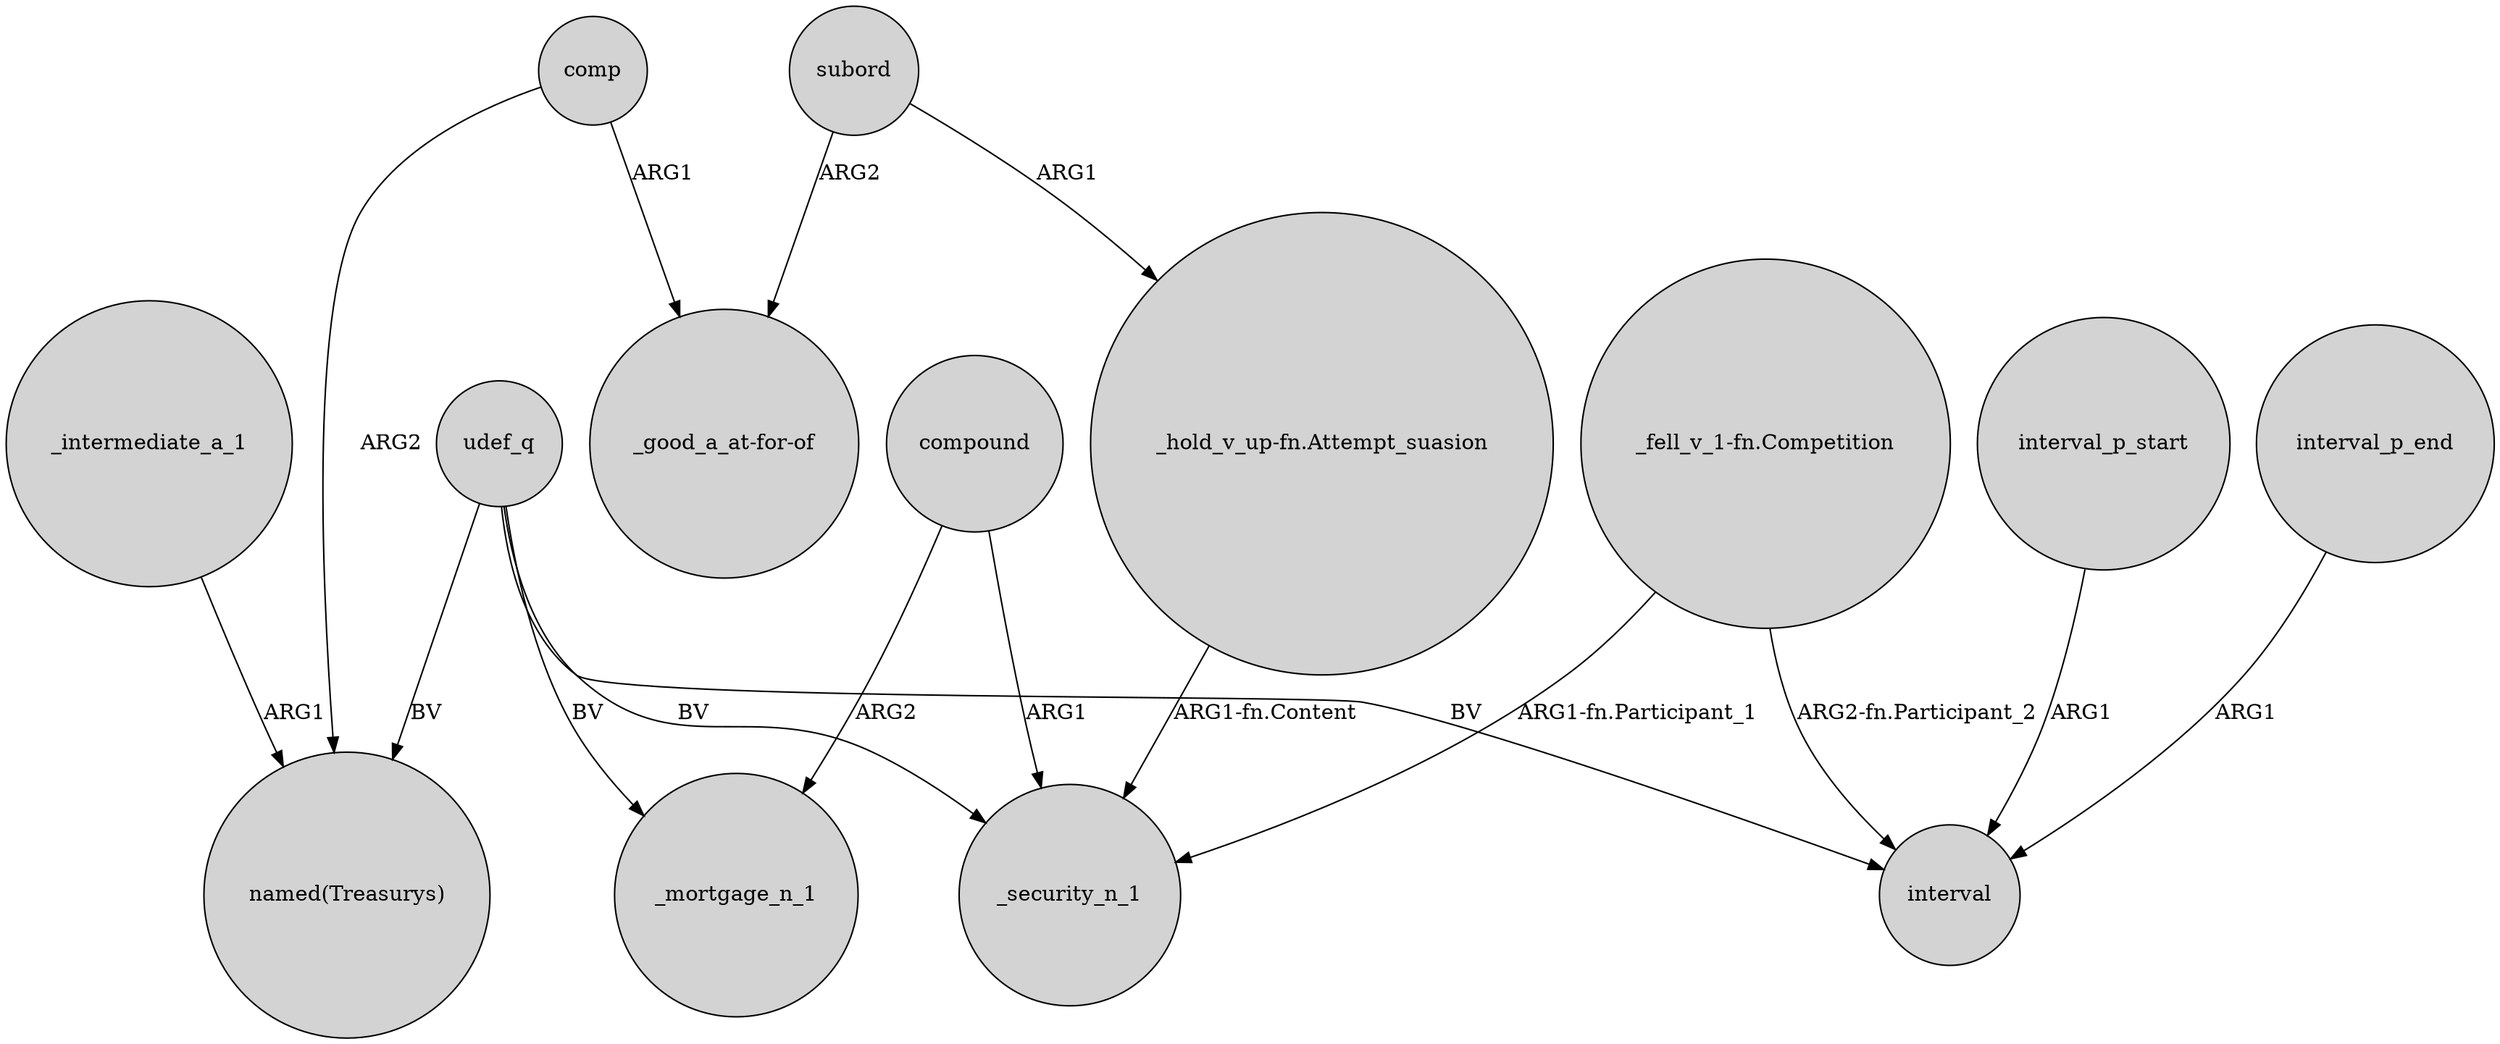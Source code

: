 digraph {
	node [shape=circle style=filled]
	udef_q -> "named(Treasurys)" [label=BV]
	compound -> _security_n_1 [label=ARG1]
	udef_q -> interval [label=BV]
	comp -> "named(Treasurys)" [label=ARG2]
	subord -> "_hold_v_up-fn.Attempt_suasion" [label=ARG1]
	subord -> "_good_a_at-for-of" [label=ARG2]
	udef_q -> _security_n_1 [label=BV]
	interval_p_start -> interval [label=ARG1]
	comp -> "_good_a_at-for-of" [label=ARG1]
	"_fell_v_1-fn.Competition" -> _security_n_1 [label="ARG1-fn.Participant_1"]
	"_fell_v_1-fn.Competition" -> interval [label="ARG2-fn.Participant_2"]
	interval_p_end -> interval [label=ARG1]
	_intermediate_a_1 -> "named(Treasurys)" [label=ARG1]
	"_hold_v_up-fn.Attempt_suasion" -> _security_n_1 [label="ARG1-fn.Content"]
	compound -> _mortgage_n_1 [label=ARG2]
	udef_q -> _mortgage_n_1 [label=BV]
}
